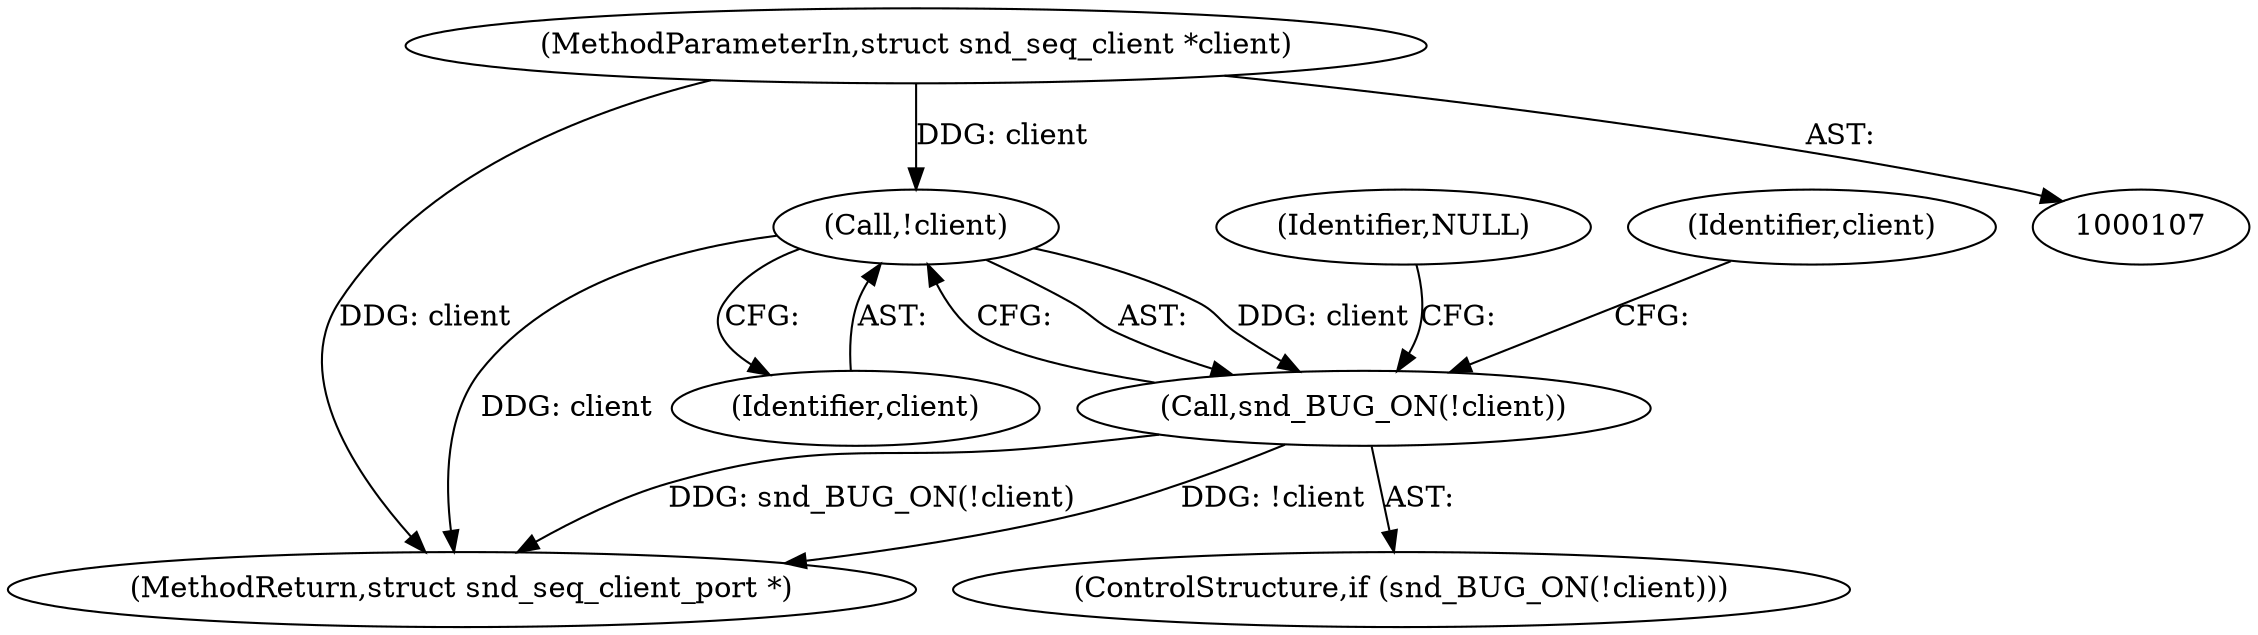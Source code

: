 digraph "0_linux_71105998845fb012937332fe2e806d443c09e026_0@pointer" {
"1000121" [label="(Call,!client)"];
"1000108" [label="(MethodParameterIn,struct snd_seq_client *client)"];
"1000120" [label="(Call,snd_BUG_ON(!client))"];
"1000280" [label="(MethodReturn,struct snd_seq_client_port *)"];
"1000120" [label="(Call,snd_BUG_ON(!client))"];
"1000119" [label="(ControlStructure,if (snd_BUG_ON(!client)))"];
"1000121" [label="(Call,!client)"];
"1000124" [label="(Identifier,NULL)"];
"1000128" [label="(Identifier,client)"];
"1000108" [label="(MethodParameterIn,struct snd_seq_client *client)"];
"1000122" [label="(Identifier,client)"];
"1000121" -> "1000120"  [label="AST: "];
"1000121" -> "1000122"  [label="CFG: "];
"1000122" -> "1000121"  [label="AST: "];
"1000120" -> "1000121"  [label="CFG: "];
"1000121" -> "1000280"  [label="DDG: client"];
"1000121" -> "1000120"  [label="DDG: client"];
"1000108" -> "1000121"  [label="DDG: client"];
"1000108" -> "1000107"  [label="AST: "];
"1000108" -> "1000280"  [label="DDG: client"];
"1000120" -> "1000119"  [label="AST: "];
"1000124" -> "1000120"  [label="CFG: "];
"1000128" -> "1000120"  [label="CFG: "];
"1000120" -> "1000280"  [label="DDG: snd_BUG_ON(!client)"];
"1000120" -> "1000280"  [label="DDG: !client"];
}
